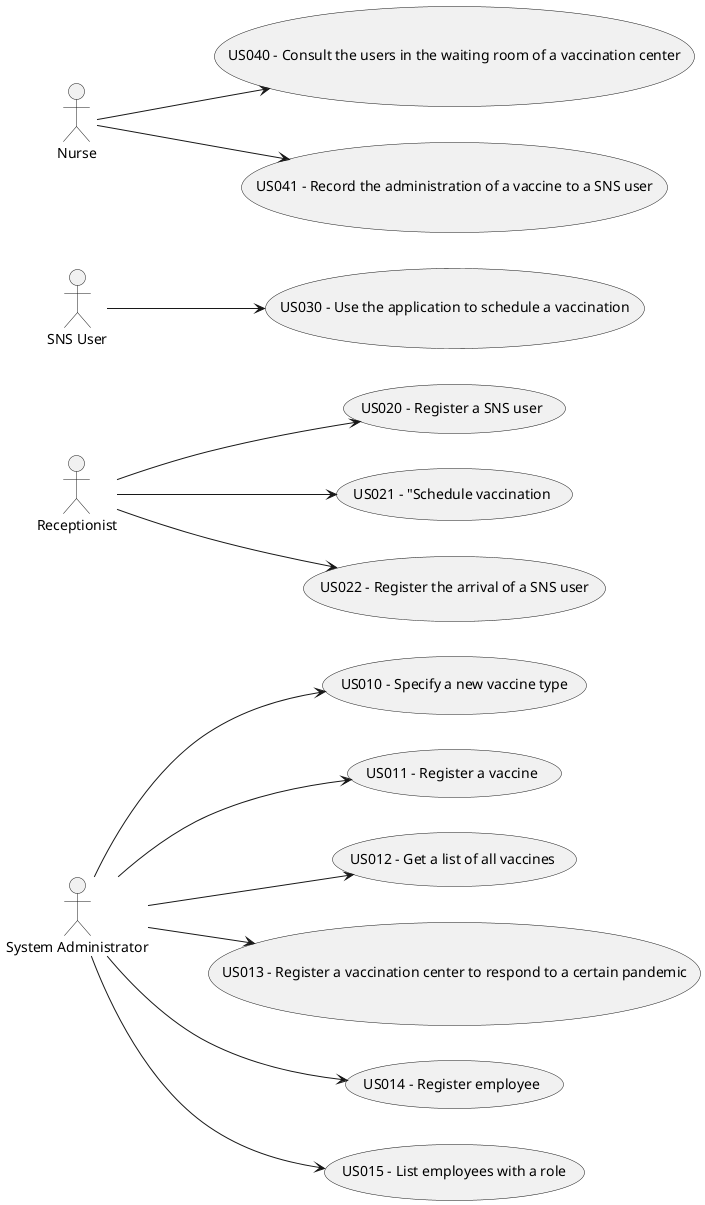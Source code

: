 @startuml
'https://plantuml.com/use-case-diagram
left to right direction

actor "System Administrator" as Adm
actor "Receptionist" as Recep
actor "SNS User" as User
actor "Nurse" as Nurse

usecase "US010 - Specify a new vaccine type" as US010
usecase "US011 - Register a vaccine" as US011
usecase "US012 - Get a list of all vaccines" as US012
usecase "US013 - Register a vaccination center to respond to a certain pandemic" as US013
usecase "US014 - Register employee" as US014
usecase "US015 - List employees with a role" as US015

usecase "US020 - Register a SNS user" as US020
usecase "US021 - "Schedule vaccination" as US021
usecase "US022 - Register the arrival of a SNS user" as US022

usecase "US030 - Use the application to schedule a vaccination" as US030

usecase "US040 - Consult the users in the waiting room of a vaccination center" as US040
usecase "US041 - Record the administration of a vaccine to a SNS user" as US041

Adm -down-> US010
Adm -down-> US011
Adm -down-> US012
Adm -down-> US013
Adm -down-> US014
Adm -down-> US015

Recep -down-> US020
Recep -down-> US021
Recep -down-> US022

User -down-> US030

Nurse -down-> US040
Nurse -down-> US041

@enduml